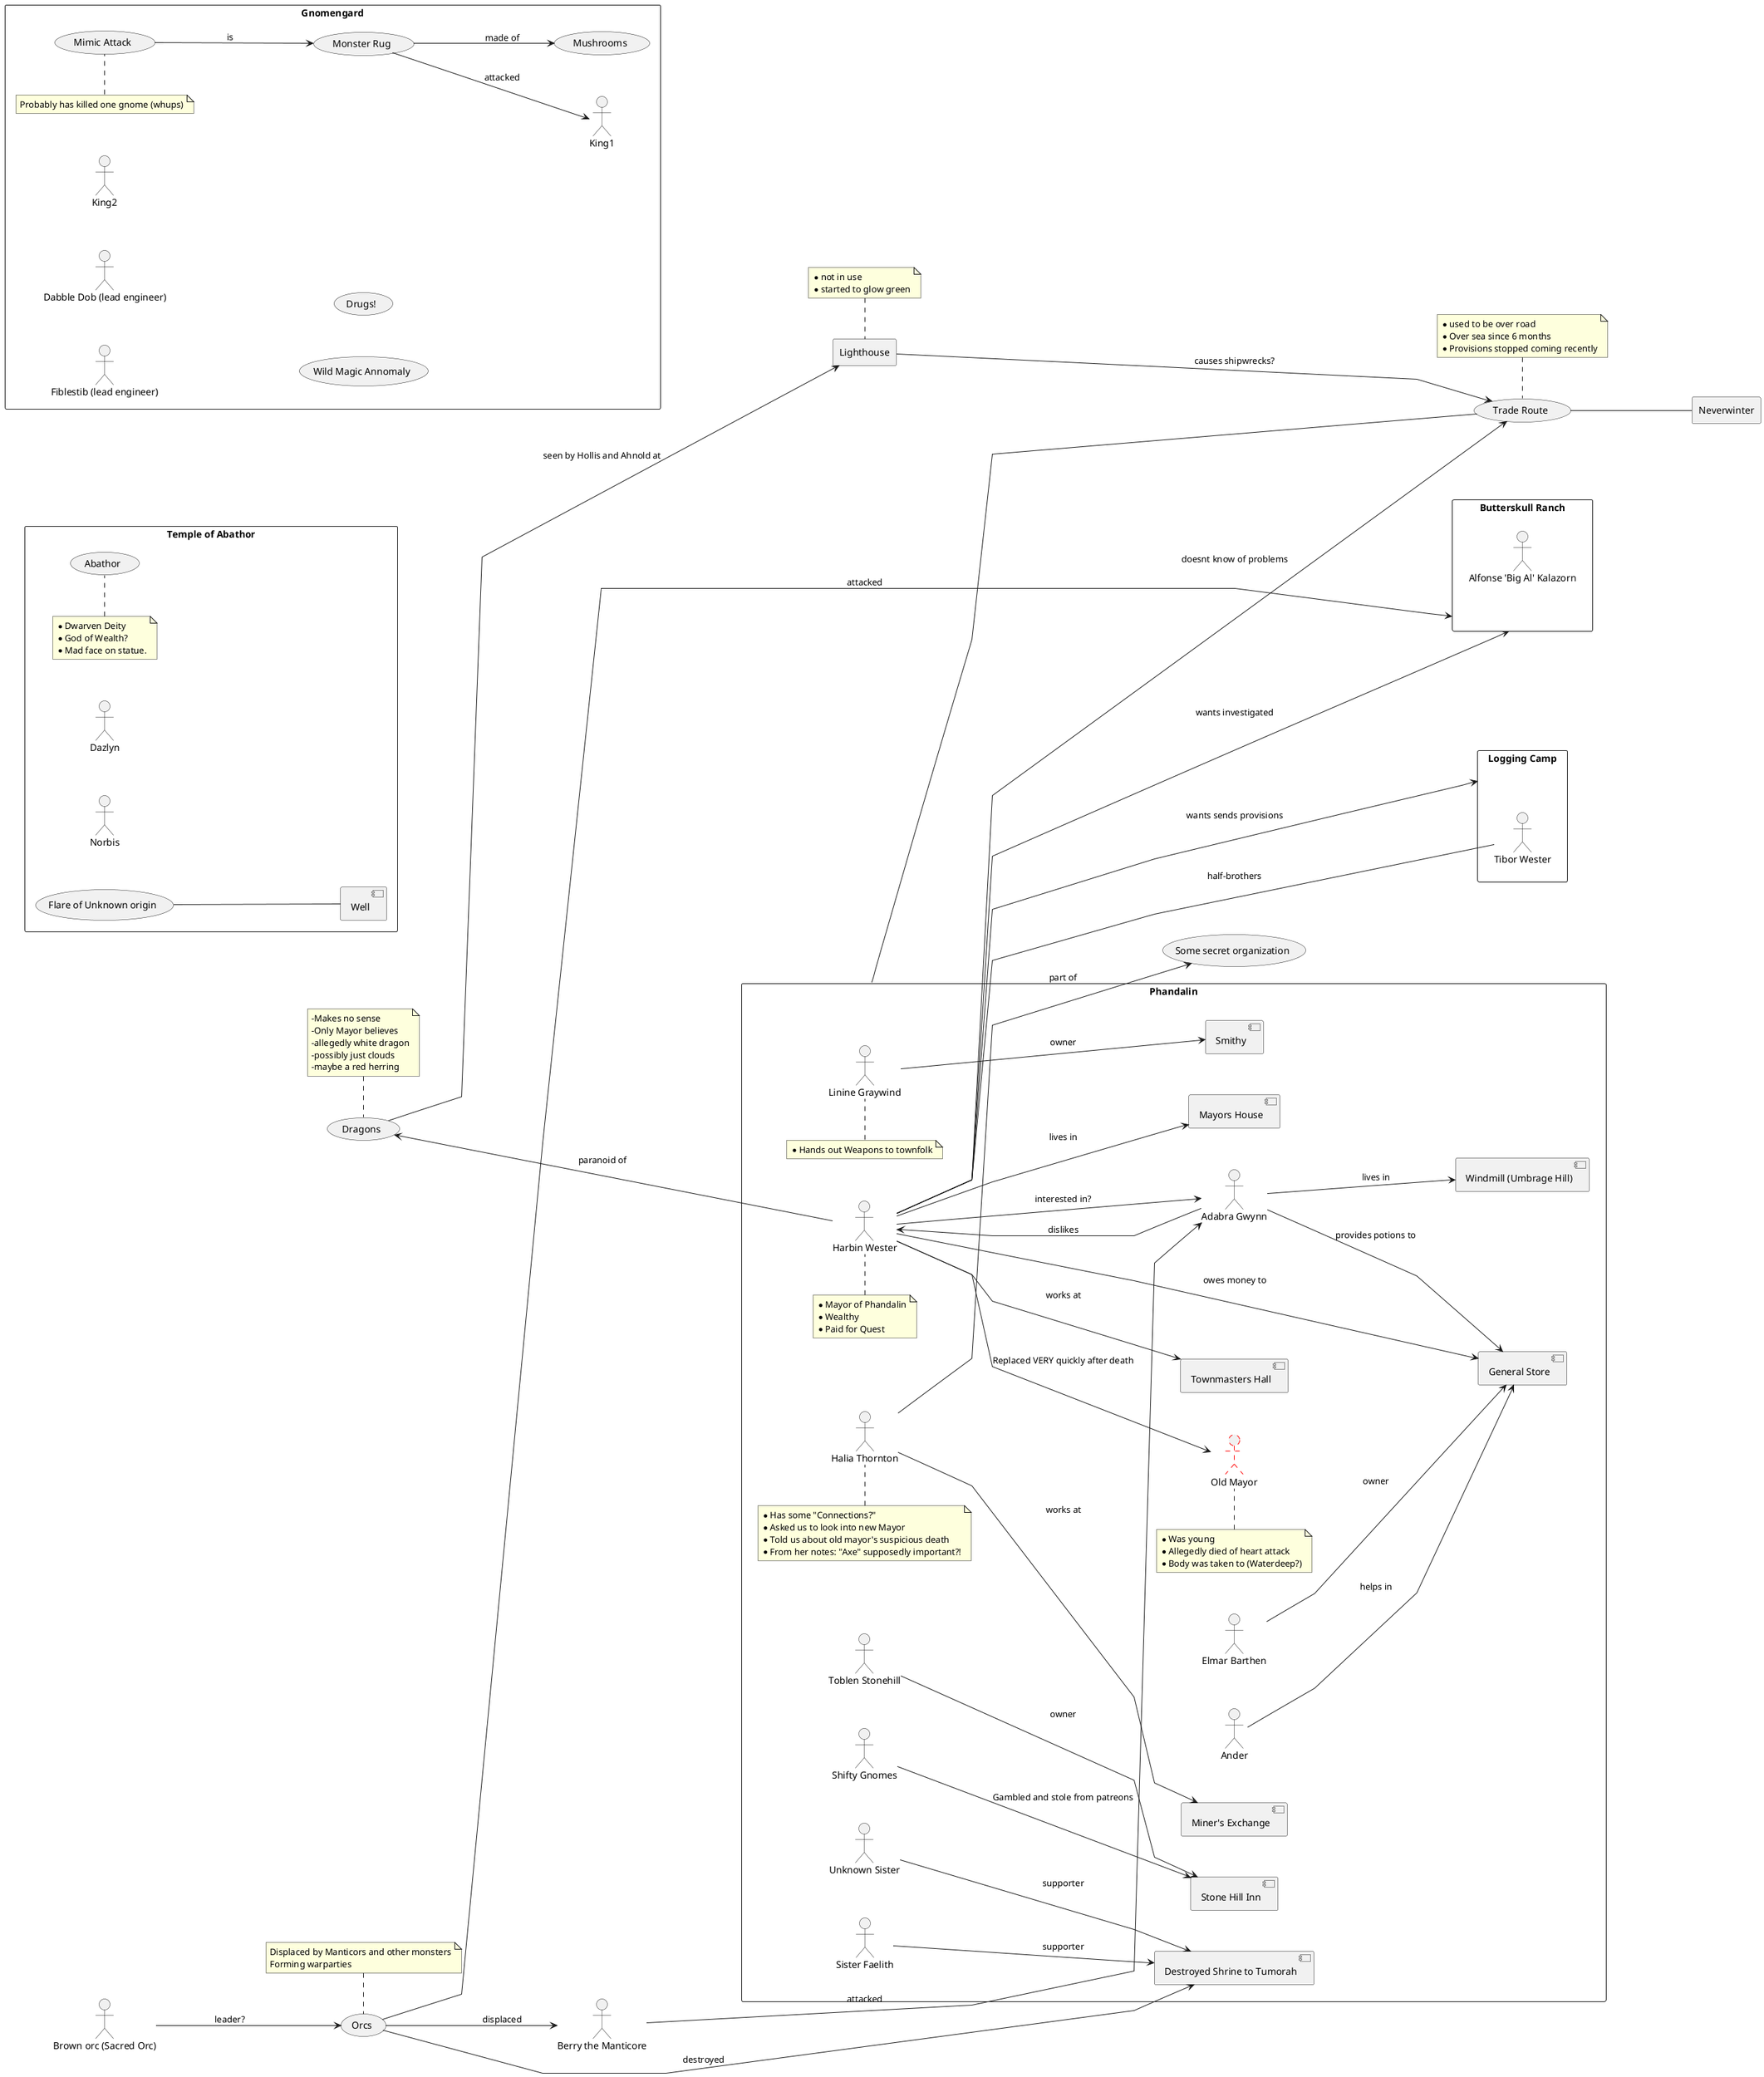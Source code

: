 @startuml Conspiracy Graph
left to right direction
skinparam linetype polyline
skinparam nodesep 60

'Global Actors here:
actor "Berry the Manticore" as manticorBerry
actor "Brown orc (Sacred Orc)" as brownOrc
(Orcs) as orcs
(Dragons) as dragons
(Some secret organization) as secretOrg

'Global Notes
note top of dragons
    -Makes no sense
    -Only Mayor believes
    -allegedly white dragon
    -possibly just clouds
    -maybe a red herring
end note

note top of orcs
    Displaced by Manticors and other monsters
    Forming warparties
end note

' Global only relations
brownOrc --> orcs : leader?
orcs --> manticorBerry : displaced

'######### Location Phandalin #########
rectangle Phandalin {
    ' locations
    [Stone Hill Inn] as stoneHillInn
    [Townmasters Hall] as townHall
    [Smithy]
    [Destroyed Shrine to Tumorah] as shrine
    [General Store] as generalStore
    [Mayors House] as mayorsHouse
    [Miner's Exchange] as minerHall
    [Windmill (Umbrage Hill)] as Windmill

    'People / Actors with notes
    actor "Toblen Stonehill" as innkeep
    actor "Linine Graywind" as Smith
    note top of Smith
        * Hands out Weapons to townfolk
    end note
    actor "Sister Faelith" as Sister1
    actor "Unknown Sister" as Sister2
    actor "Elmar Barthen" as generalStoreGuy
    actor "Ander" as generalStoreHelper

    actor "Harbin Wester" as Mayor
    note top of Mayor
        * Mayor of Phandalin
        * Wealthy
        * Paid for Quest
    end note

    actor "Adabra Gwynn" as potionSeller
    actor "Halia Thornton" as prospectorReception
    note top of prospectorReception
        * Has some "Connections?"
        * Asked us to look into new Mayor
        * Told us about old mayor's suspicious death
        * From her notes: "Axe" supposedly important?!
    end note

    actor "Old Mayor" as oldMayor #line.dashed;line:red
    note top of oldMayor
        * Was young
        * Allegedly died of heart attack
        * Body was taken to (Waterdeep?)
    end note

    actor "Shifty Gnomes" as shiftyGnomes

    'local relations

    shiftyGnomes --> stoneHillInn : Gambled and stole from patreons
    prospectorReception --> secretOrg : part of

    innkeep --> stoneHillInn : owner
    Smith --> Smithy : owner
    Sister1 --> shrine : supporter
    Sister2 --> shrine : supporter
    generalStoreGuy --> generalStore: owner
    generalStoreHelper --> generalStore : helps in
    Mayor --> mayorsHouse : lives in
    prospectorReception --> minerHall : works at
    potionSeller --> Windmill : lives in
    Mayor --> townHall : works at

    Mayor --> generalStore : owes money to
    Mayor --> potionSeller : interested in?
    potionSeller --> Mayor : dislikes

    Mayor --> oldMayor : Replaced VERY quickly after death

    potionSeller --> generalStore : provides potions to
}

manticorBerry ---> potionSeller : attacked
orcs ---> shrine : destroyed
Mayor  --->  dragons: paranoid of

'######### Temple of Abathor #########
rectangle "Temple of Abathor"{
    (Abathor)
    note top of Abathor
        * Dwarven Deity
        * God of Wealth?
        * Mad face on statue.
    end note
    actor Dazlyn
    actor Norbis

    [Well]
    (Flare of Unknown origin) as flare

    flare -- Well
}

'######### Gnomengard #########
rectangle "Gnomengard" {
    actor "Fiblestib (lead engineer)"
    actor "Dabble Dob (lead engineer)"
    actor King1 as king1
    actor King2 as king2

    (Monster Rug) as rugMonster
    (Mushrooms)
    (Wild Magic Annomaly)
    (Mimic Attack) as mimicattack
    (Drugs!)

    note top of mimicattack
        Probably has killed one gnome (whups)
    end note

    rugMonster --> Mushrooms : made of
    rugMonster --> king1 : attacked
    mimicattack --> rugMonster : is
}

'######### Woodcutter Camp #########
rectangle "Logging Camp" as woodcutterCamp {
    actor "Tibor Wester" as woodcutterLeader
}

woodcutterLeader --- Mayor : half-brothers
Mayor ---> woodcutterCamp : wants sends provisions


'######### ??? Ranch #########
rectangle "Butterskull Ranch" as ranch {
    actor "Alfonse 'Big Al' Kalazorn" as sheriff
}

orcs ---> ranch : attacked
Mayor ---> ranch : wants investigated
'Mayor ---> sheriff : wants proof of demise?

'######### Lighthouse #########
rectangle "Lighthouse" as lighthouse {

}
note top of lighthouse
    * not in use
    * started to glow green
end note

dragons ---> lighthouse : seen by Hollis and Ahnold at

'######### Trade Route #########
(Trade Route) as tradeRoute

note top of tradeRoute
    * used to be over road
    * Over sea since 6 months
    * Provisions stopped coming recently
end note

tradeRoute --- Phandalin
Mayor ---> tradeRoute : doesnt know of problems
lighthouse ---> tradeRoute : causes shipwrecks?

'######### TNeverwinter #########
rectangle Neverwinter {
}

tradeRoute --- Neverwinter




@enduml
